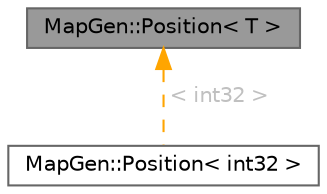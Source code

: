 digraph "MapGen::Position&lt; T &gt;"
{
 // INTERACTIVE_SVG=YES
 // LATEX_PDF_SIZE
  bgcolor="transparent";
  edge [fontname=Helvetica,fontsize=10,labelfontname=Helvetica,labelfontsize=10];
  node [fontname=Helvetica,fontsize=10,shape=box,height=0.2,width=0.4];
  Node1 [id="Node000001",label="MapGen::Position\< T \>",height=0.2,width=0.4,color="gray40", fillcolor="grey60", style="filled", fontcolor="black",tooltip=" "];
  Node1 -> Node2 [id="edge1_Node000001_Node000002",dir="back",color="orange",style="dashed",tooltip=" ",label=" \< int32 \>",fontcolor="grey" ];
  Node2 [id="Node000002",label="MapGen::Position\< int32 \>",height=0.2,width=0.4,color="gray40", fillcolor="white", style="filled",URL="$d0/dd4/classMapGen_1_1Position.html",tooltip=" "];
}
